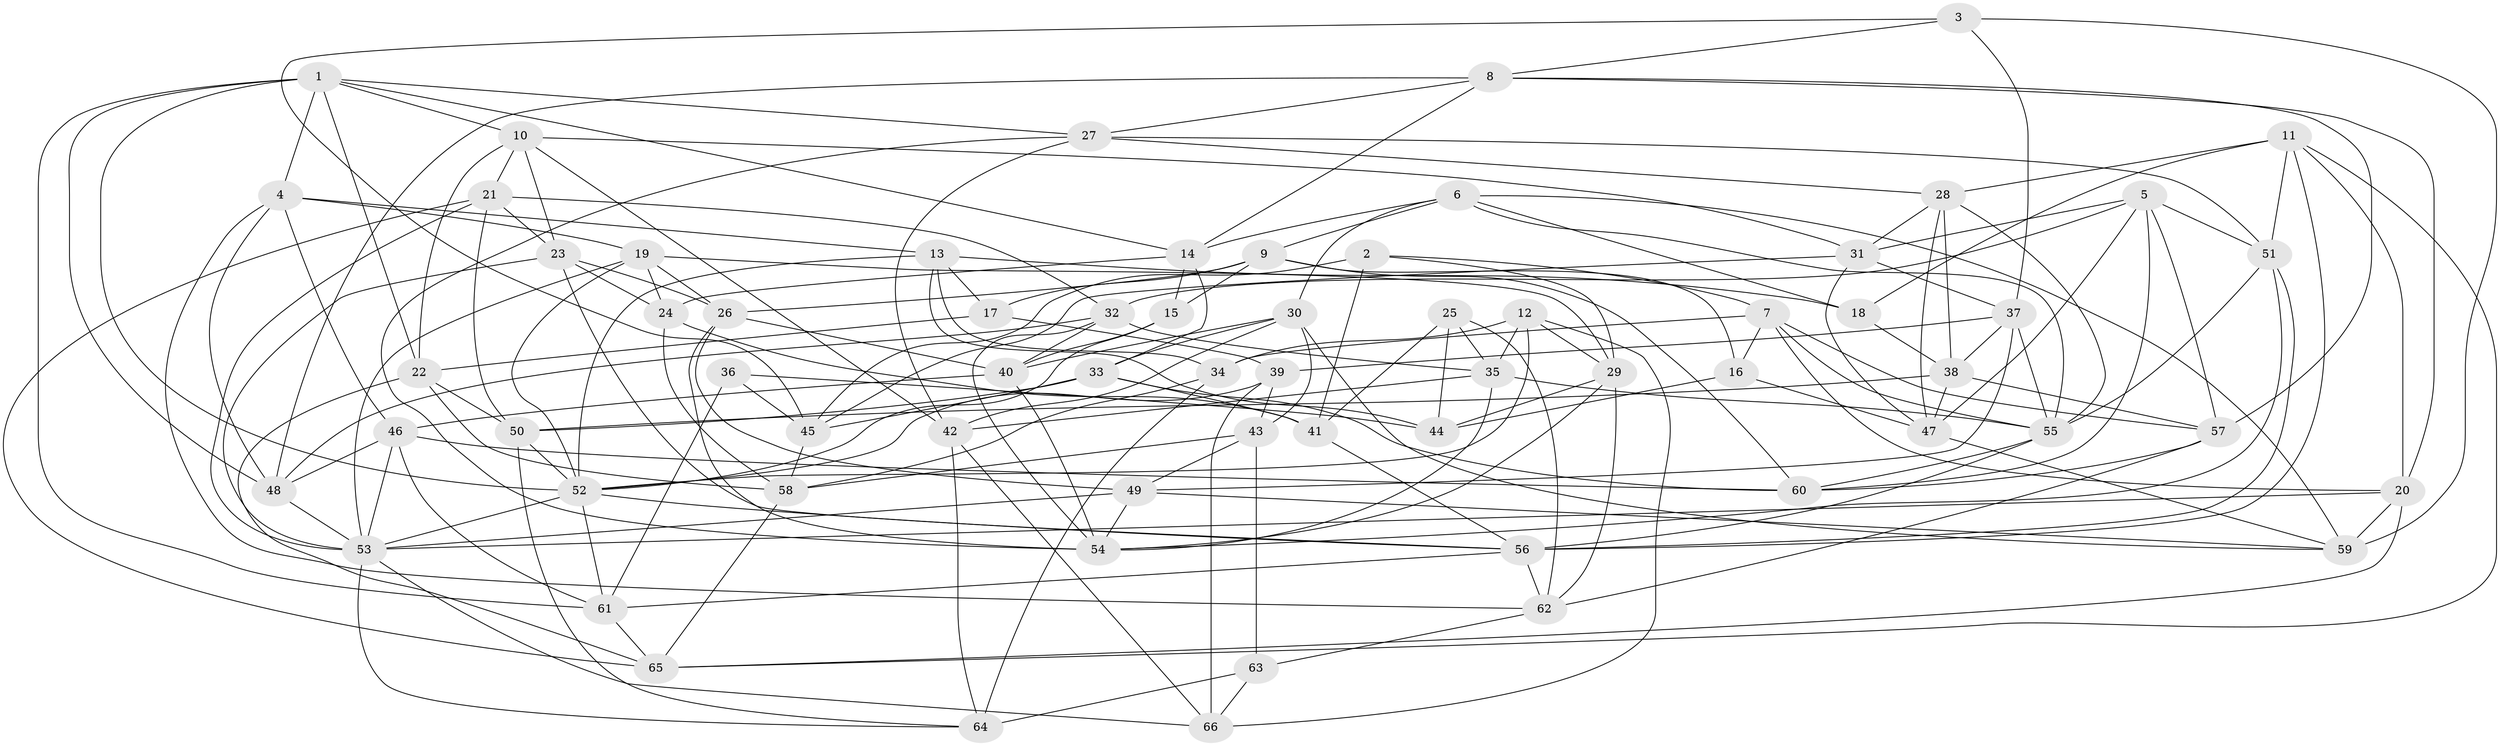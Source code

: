 // original degree distribution, {4: 1.0}
// Generated by graph-tools (version 1.1) at 2025/27/03/09/25 03:27:02]
// undirected, 66 vertices, 192 edges
graph export_dot {
graph [start="1"]
  node [color=gray90,style=filled];
  1;
  2;
  3;
  4;
  5;
  6;
  7;
  8;
  9;
  10;
  11;
  12;
  13;
  14;
  15;
  16;
  17;
  18;
  19;
  20;
  21;
  22;
  23;
  24;
  25;
  26;
  27;
  28;
  29;
  30;
  31;
  32;
  33;
  34;
  35;
  36;
  37;
  38;
  39;
  40;
  41;
  42;
  43;
  44;
  45;
  46;
  47;
  48;
  49;
  50;
  51;
  52;
  53;
  54;
  55;
  56;
  57;
  58;
  59;
  60;
  61;
  62;
  63;
  64;
  65;
  66;
  1 -- 4 [weight=1.0];
  1 -- 10 [weight=1.0];
  1 -- 14 [weight=1.0];
  1 -- 22 [weight=1.0];
  1 -- 27 [weight=1.0];
  1 -- 48 [weight=1.0];
  1 -- 52 [weight=1.0];
  1 -- 61 [weight=1.0];
  2 -- 7 [weight=1.0];
  2 -- 29 [weight=1.0];
  2 -- 41 [weight=1.0];
  2 -- 45 [weight=1.0];
  3 -- 8 [weight=1.0];
  3 -- 37 [weight=1.0];
  3 -- 45 [weight=1.0];
  3 -- 59 [weight=1.0];
  4 -- 13 [weight=1.0];
  4 -- 19 [weight=1.0];
  4 -- 46 [weight=1.0];
  4 -- 48 [weight=1.0];
  4 -- 62 [weight=1.0];
  5 -- 31 [weight=1.0];
  5 -- 32 [weight=1.0];
  5 -- 47 [weight=1.0];
  5 -- 51 [weight=1.0];
  5 -- 57 [weight=1.0];
  5 -- 60 [weight=1.0];
  6 -- 9 [weight=1.0];
  6 -- 14 [weight=1.0];
  6 -- 18 [weight=1.0];
  6 -- 30 [weight=1.0];
  6 -- 55 [weight=1.0];
  6 -- 59 [weight=1.0];
  7 -- 16 [weight=1.0];
  7 -- 20 [weight=1.0];
  7 -- 34 [weight=1.0];
  7 -- 55 [weight=1.0];
  7 -- 57 [weight=1.0];
  8 -- 14 [weight=1.0];
  8 -- 20 [weight=1.0];
  8 -- 27 [weight=1.0];
  8 -- 48 [weight=1.0];
  8 -- 57 [weight=1.0];
  9 -- 15 [weight=1.0];
  9 -- 16 [weight=1.0];
  9 -- 17 [weight=1.0];
  9 -- 26 [weight=1.0];
  9 -- 60 [weight=1.0];
  10 -- 21 [weight=1.0];
  10 -- 22 [weight=1.0];
  10 -- 23 [weight=1.0];
  10 -- 31 [weight=1.0];
  10 -- 42 [weight=1.0];
  11 -- 18 [weight=1.0];
  11 -- 20 [weight=1.0];
  11 -- 28 [weight=1.0];
  11 -- 51 [weight=1.0];
  11 -- 56 [weight=1.0];
  11 -- 65 [weight=1.0];
  12 -- 29 [weight=1.0];
  12 -- 34 [weight=2.0];
  12 -- 35 [weight=1.0];
  12 -- 52 [weight=1.0];
  12 -- 66 [weight=1.0];
  13 -- 17 [weight=1.0];
  13 -- 18 [weight=1.0];
  13 -- 34 [weight=1.0];
  13 -- 44 [weight=1.0];
  13 -- 52 [weight=1.0];
  14 -- 15 [weight=1.0];
  14 -- 24 [weight=1.0];
  14 -- 33 [weight=1.0];
  15 -- 40 [weight=1.0];
  15 -- 52 [weight=1.0];
  16 -- 44 [weight=1.0];
  16 -- 47 [weight=1.0];
  17 -- 22 [weight=1.0];
  17 -- 39 [weight=1.0];
  18 -- 38 [weight=1.0];
  19 -- 24 [weight=1.0];
  19 -- 26 [weight=1.0];
  19 -- 29 [weight=1.0];
  19 -- 52 [weight=1.0];
  19 -- 53 [weight=1.0];
  20 -- 53 [weight=1.0];
  20 -- 59 [weight=1.0];
  20 -- 65 [weight=1.0];
  21 -- 23 [weight=1.0];
  21 -- 32 [weight=1.0];
  21 -- 50 [weight=1.0];
  21 -- 53 [weight=1.0];
  21 -- 65 [weight=1.0];
  22 -- 50 [weight=1.0];
  22 -- 58 [weight=1.0];
  22 -- 65 [weight=1.0];
  23 -- 24 [weight=1.0];
  23 -- 26 [weight=1.0];
  23 -- 53 [weight=1.0];
  23 -- 56 [weight=1.0];
  24 -- 41 [weight=2.0];
  24 -- 58 [weight=1.0];
  25 -- 35 [weight=1.0];
  25 -- 41 [weight=1.0];
  25 -- 44 [weight=1.0];
  25 -- 62 [weight=1.0];
  26 -- 40 [weight=1.0];
  26 -- 49 [weight=1.0];
  26 -- 54 [weight=1.0];
  27 -- 28 [weight=1.0];
  27 -- 42 [weight=1.0];
  27 -- 51 [weight=1.0];
  27 -- 54 [weight=1.0];
  28 -- 31 [weight=1.0];
  28 -- 38 [weight=1.0];
  28 -- 47 [weight=1.0];
  28 -- 55 [weight=1.0];
  29 -- 44 [weight=1.0];
  29 -- 54 [weight=1.0];
  29 -- 62 [weight=1.0];
  30 -- 33 [weight=1.0];
  30 -- 40 [weight=1.0];
  30 -- 42 [weight=1.0];
  30 -- 43 [weight=1.0];
  30 -- 59 [weight=1.0];
  31 -- 37 [weight=1.0];
  31 -- 45 [weight=1.0];
  31 -- 47 [weight=1.0];
  32 -- 35 [weight=1.0];
  32 -- 40 [weight=1.0];
  32 -- 48 [weight=1.0];
  32 -- 54 [weight=1.0];
  33 -- 41 [weight=1.0];
  33 -- 45 [weight=1.0];
  33 -- 50 [weight=1.0];
  33 -- 60 [weight=1.0];
  34 -- 58 [weight=1.0];
  34 -- 64 [weight=1.0];
  35 -- 42 [weight=1.0];
  35 -- 54 [weight=1.0];
  35 -- 55 [weight=1.0];
  36 -- 44 [weight=2.0];
  36 -- 45 [weight=1.0];
  36 -- 61 [weight=1.0];
  37 -- 38 [weight=1.0];
  37 -- 39 [weight=1.0];
  37 -- 49 [weight=1.0];
  37 -- 55 [weight=1.0];
  38 -- 47 [weight=1.0];
  38 -- 50 [weight=1.0];
  38 -- 57 [weight=1.0];
  39 -- 43 [weight=1.0];
  39 -- 52 [weight=1.0];
  39 -- 66 [weight=2.0];
  40 -- 46 [weight=1.0];
  40 -- 54 [weight=1.0];
  41 -- 56 [weight=1.0];
  42 -- 64 [weight=1.0];
  42 -- 66 [weight=1.0];
  43 -- 49 [weight=1.0];
  43 -- 58 [weight=1.0];
  43 -- 63 [weight=2.0];
  45 -- 58 [weight=1.0];
  46 -- 48 [weight=1.0];
  46 -- 53 [weight=1.0];
  46 -- 60 [weight=1.0];
  46 -- 61 [weight=1.0];
  47 -- 59 [weight=1.0];
  48 -- 53 [weight=1.0];
  49 -- 53 [weight=1.0];
  49 -- 54 [weight=1.0];
  49 -- 59 [weight=1.0];
  50 -- 52 [weight=1.0];
  50 -- 64 [weight=1.0];
  51 -- 54 [weight=1.0];
  51 -- 55 [weight=1.0];
  51 -- 56 [weight=1.0];
  52 -- 53 [weight=1.0];
  52 -- 56 [weight=1.0];
  52 -- 61 [weight=1.0];
  53 -- 64 [weight=1.0];
  53 -- 66 [weight=1.0];
  55 -- 56 [weight=1.0];
  55 -- 60 [weight=1.0];
  56 -- 61 [weight=1.0];
  56 -- 62 [weight=1.0];
  57 -- 60 [weight=1.0];
  57 -- 62 [weight=1.0];
  58 -- 65 [weight=1.0];
  61 -- 65 [weight=1.0];
  62 -- 63 [weight=1.0];
  63 -- 64 [weight=2.0];
  63 -- 66 [weight=1.0];
}

